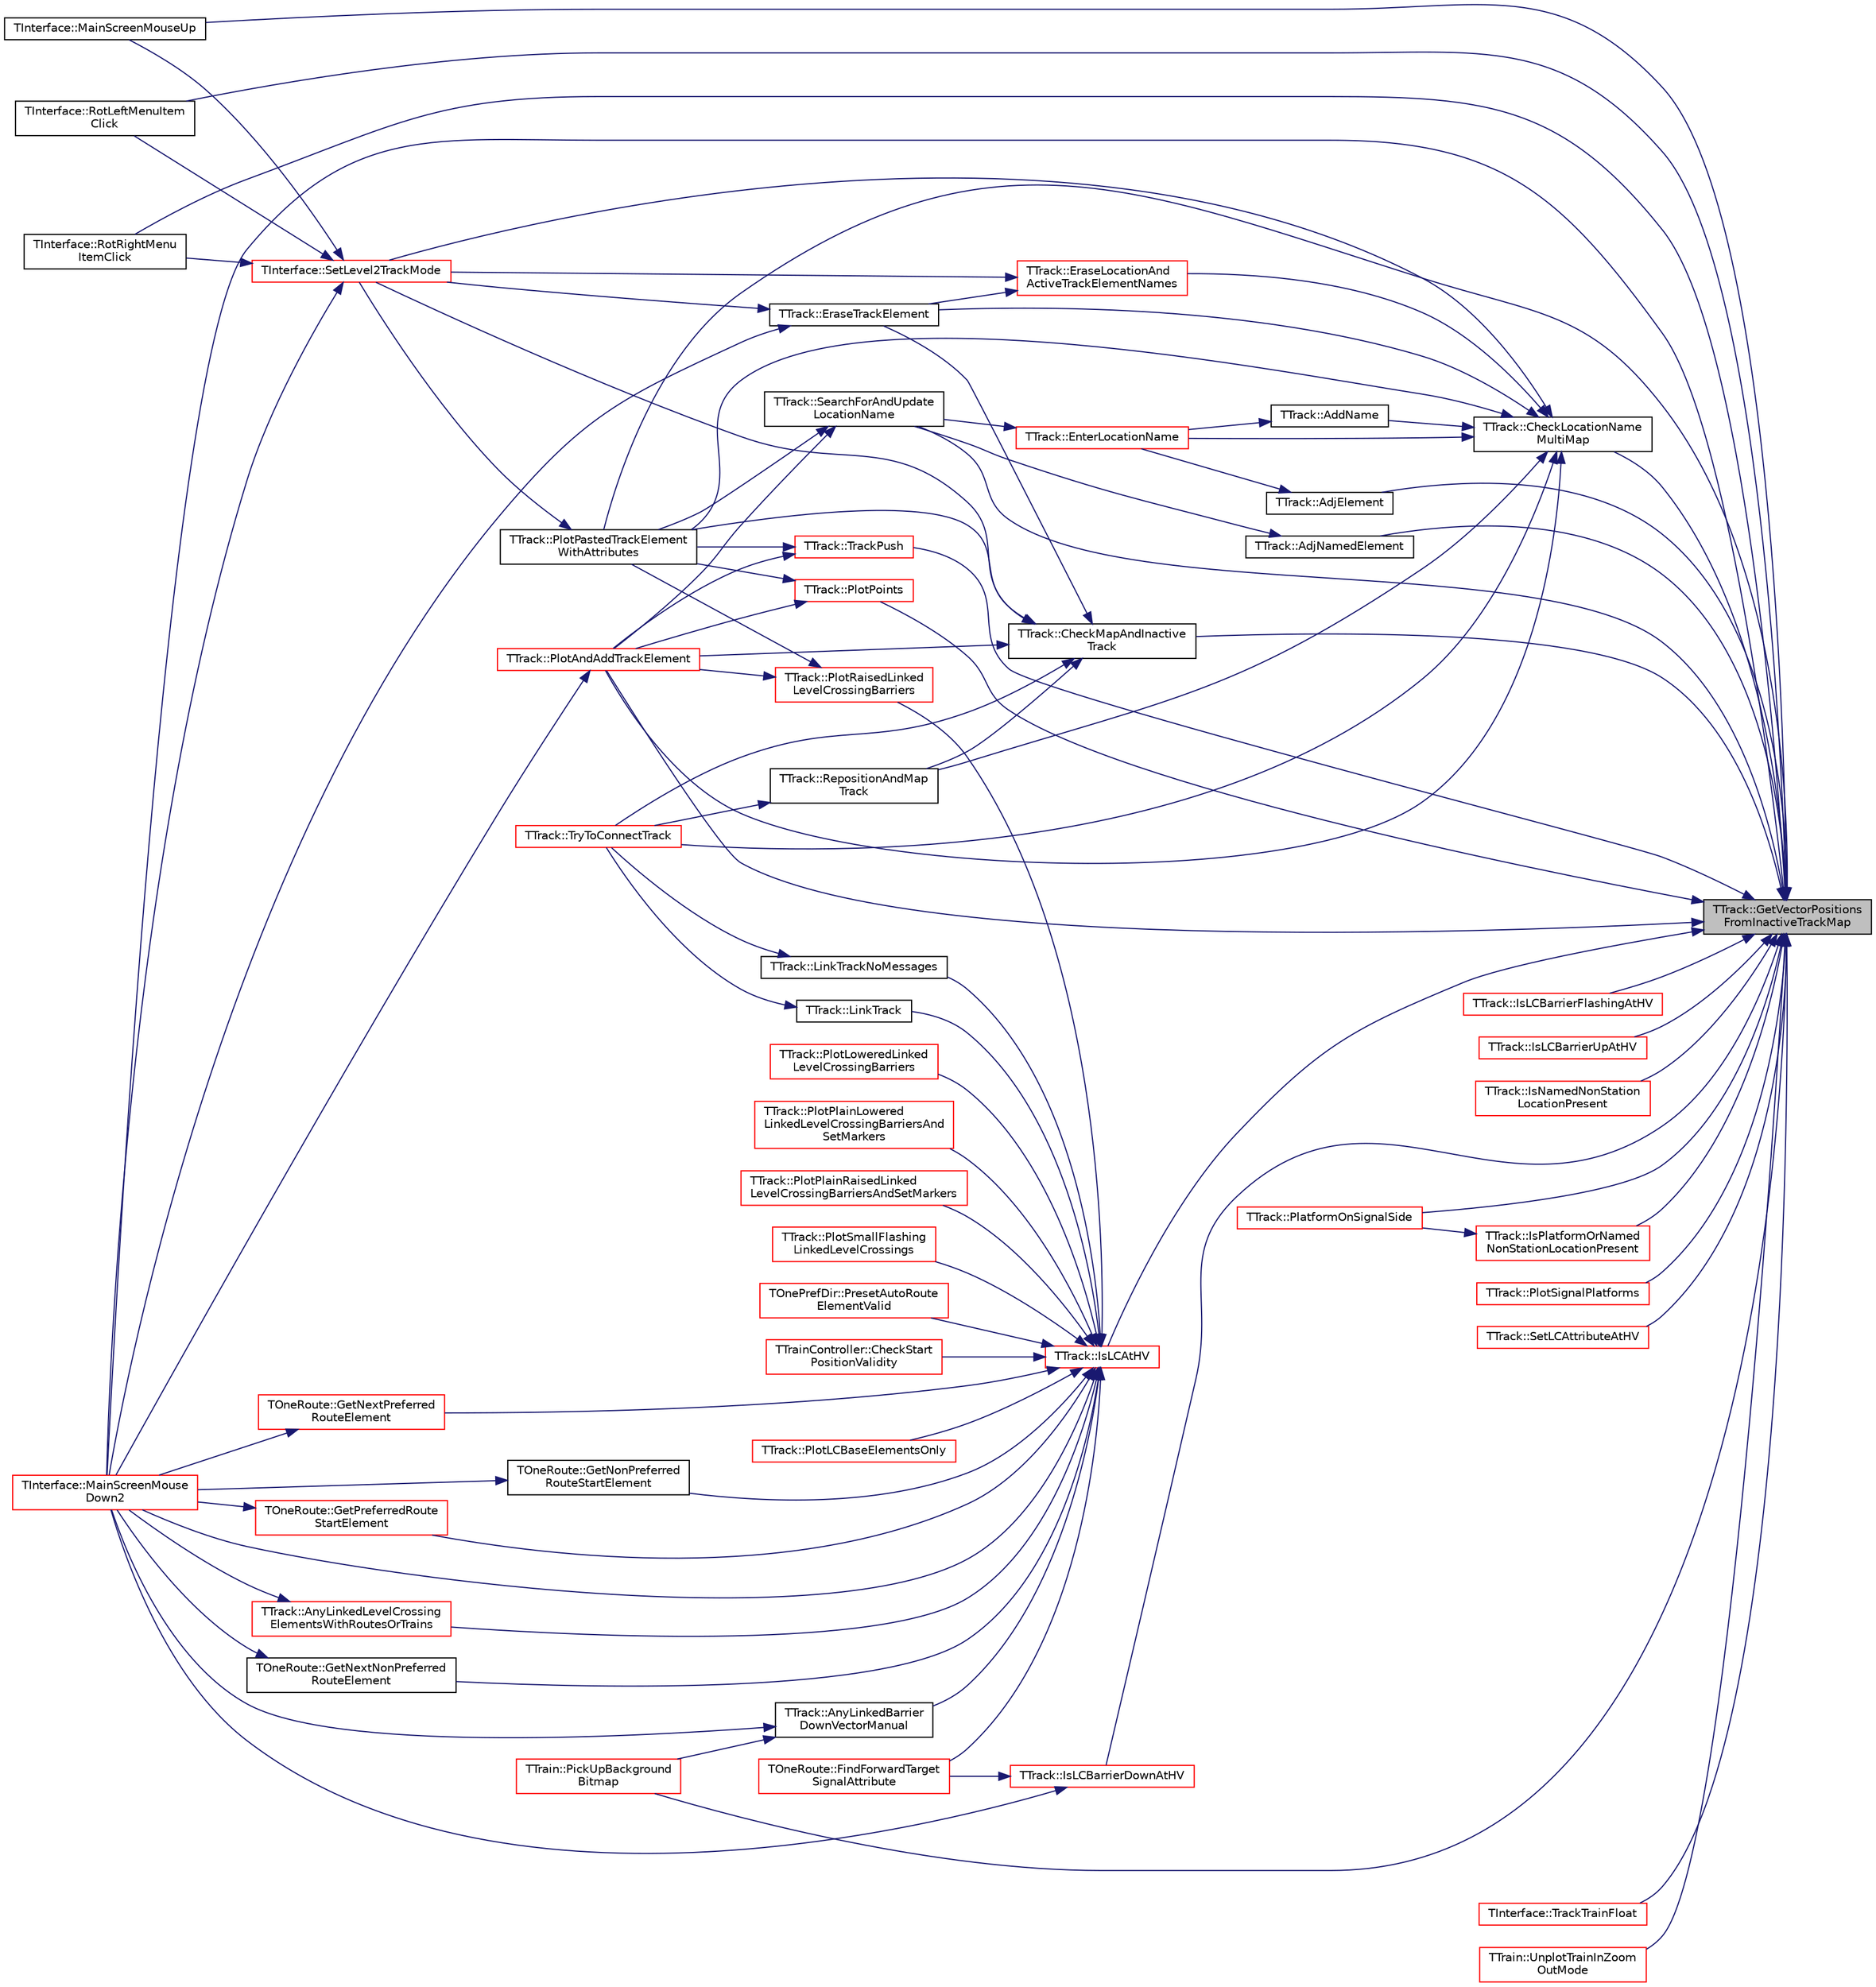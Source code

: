 digraph "TTrack::GetVectorPositionsFromInactiveTrackMap"
{
 // INTERACTIVE_SVG=YES
 // LATEX_PDF_SIZE
  edge [fontname="Helvetica",fontsize="10",labelfontname="Helvetica",labelfontsize="10"];
  node [fontname="Helvetica",fontsize="10",shape=record];
  rankdir="RL";
  Node1 [label="TTrack::GetVectorPositions\lFromInactiveTrackMap",height=0.2,width=0.4,color="black", fillcolor="grey75", style="filled", fontcolor="black",tooltip="Similar to GetVectorPositionFromTrackMap but for inactive elements, a pair is returned because there ..."];
  Node1 -> Node2 [dir="back",color="midnightblue",fontsize="10",style="solid",fontname="Helvetica"];
  Node2 [label="TTrack::AdjElement",height=0.2,width=0.4,color="black", fillcolor="white", style="filled",URL="$class_t_track.html#a607c6164af3158c328dd7c3ae25236c7",tooltip="Used during location naming to check for adjacent named elements to a given element at HLoc & VLoc wi..."];
  Node2 -> Node3 [dir="back",color="midnightblue",fontsize="10",style="solid",fontname="Helvetica"];
  Node3 [label="TTrack::EnterLocationName",height=0.2,width=0.4,color="red", fillcolor="white", style="filled",URL="$class_t_track.html#a433736aed04f76b3d0c39f0696c3bb18",tooltip="All platform, concourse, footcrossing & non-station named location elements are able to have a Locati..."];
  Node3 -> Node5 [dir="back",color="midnightblue",fontsize="10",style="solid",fontname="Helvetica"];
  Node5 [label="TTrack::SearchForAndUpdate\lLocationName",height=0.2,width=0.4,color="black", fillcolor="white", style="filled",URL="$class_t_track.html#a68519138e3b39b6ab9433cc9f7862c64",tooltip="Checks all locations that are adjacent to the one entered for linked named location elements."];
  Node5 -> Node6 [dir="back",color="midnightblue",fontsize="10",style="solid",fontname="Helvetica"];
  Node6 [label="TTrack::PlotAndAddTrackElement",height=0.2,width=0.4,color="red", fillcolor="white", style="filled",URL="$class_t_track.html#a4385335a5bb0891cdbf2b6d0f0aabdf2",tooltip="Called during track building or pasting, when an element identified by CurrentTag (i...."];
  Node6 -> Node7 [dir="back",color="midnightblue",fontsize="10",style="solid",fontname="Helvetica"];
  Node7 [label="TInterface::MainScreenMouse\lDown2",height=0.2,width=0.4,color="red", fillcolor="white", style="filled",URL="$class_t_interface.html#abf07d5edc1507de381825f17620748b2",tooltip="Called when mouse button clicked in zoom-in mode."];
  Node5 -> Node10 [dir="back",color="midnightblue",fontsize="10",style="solid",fontname="Helvetica"];
  Node10 [label="TTrack::PlotPastedTrackElement\lWithAttributes",height=0.2,width=0.4,color="black", fillcolor="white", style="filled",URL="$class_t_track.html#a9f93210292bf2423e0ac0d738adafe9e",tooltip="new at v2.2.0 - as PlotAndAddTrackElement but keeping speed & length attributes (for pasting) and als..."];
  Node10 -> Node11 [dir="back",color="midnightblue",fontsize="10",style="solid",fontname="Helvetica"];
  Node11 [label="TInterface::SetLevel2TrackMode",height=0.2,width=0.4,color="red", fillcolor="white", style="filled",URL="$class_t_interface.html#a19ee788122a66d7e97873159bf2e4e4b",tooltip="Sets the Level2TrackMode user mode, using the Level2TrackMode variable to determine the mode."];
  Node11 -> Node7 [dir="back",color="midnightblue",fontsize="10",style="solid",fontname="Helvetica"];
  Node11 -> Node27 [dir="back",color="midnightblue",fontsize="10",style="solid",fontname="Helvetica"];
  Node27 [label="TInterface::MainScreenMouseUp",height=0.2,width=0.4,color="black", fillcolor="white", style="filled",URL="$class_t_interface.html#a03280ee86df28a9a7cf4473cdf7b9f8b",tooltip=" "];
  Node11 -> Node36 [dir="back",color="midnightblue",fontsize="10",style="solid",fontname="Helvetica"];
  Node36 [label="TInterface::RotLeftMenuItem\lClick",height=0.2,width=0.4,color="black", fillcolor="white", style="filled",URL="$class_t_interface.html#a3cf2db0424e05908b20a97130895d056",tooltip=" "];
  Node11 -> Node37 [dir="back",color="midnightblue",fontsize="10",style="solid",fontname="Helvetica"];
  Node37 [label="TInterface::RotRightMenu\lItemClick",height=0.2,width=0.4,color="black", fillcolor="white", style="filled",URL="$class_t_interface.html#aa6e7359ece526e43589456e9a31851a0",tooltip=" "];
  Node1 -> Node110 [dir="back",color="midnightblue",fontsize="10",style="solid",fontname="Helvetica"];
  Node110 [label="TTrack::AdjNamedElement",height=0.2,width=0.4,color="black", fillcolor="white", style="filled",URL="$class_t_track.html#a96a3a6bcd38491f4f00ec2a585c6f170",tooltip="Used in SearchForAndUpdateLocationName to check for adjacent named elements to a given element at HLo..."];
  Node110 -> Node5 [dir="back",color="midnightblue",fontsize="10",style="solid",fontname="Helvetica"];
  Node1 -> Node111 [dir="back",color="midnightblue",fontsize="10",style="solid",fontname="Helvetica"];
  Node111 [label="TTrack::CheckLocationName\lMultiMap",height=0.2,width=0.4,color="black", fillcolor="white", style="filled",URL="$class_t_track.html#aaf3f48b8df9877499aaf4c05f804426c",tooltip="Validity test."];
  Node111 -> Node112 [dir="back",color="midnightblue",fontsize="10",style="solid",fontname="Helvetica"];
  Node112 [label="TTrack::AddName",height=0.2,width=0.4,color="black", fillcolor="white", style="filled",URL="$class_t_track.html#a306dfdff414c8edf6f974d21bd9b83ce",tooltip="TrackElement.LocationName becomes 'Name' (for active and inactive elements) and, if TrackElement is a..."];
  Node112 -> Node3 [dir="back",color="midnightblue",fontsize="10",style="solid",fontname="Helvetica"];
  Node111 -> Node3 [dir="back",color="midnightblue",fontsize="10",style="solid",fontname="Helvetica"];
  Node111 -> Node113 [dir="back",color="midnightblue",fontsize="10",style="solid",fontname="Helvetica"];
  Node113 [label="TTrack::EraseLocationAnd\lActiveTrackElementNames",height=0.2,width=0.4,color="red", fillcolor="white", style="filled",URL="$class_t_track.html#a13a1cc9770c8729d04ad4c0130f91634",tooltip="Examines LocationNameMultiMap and if the LocationName is found all elements at that H & V (in both ac..."];
  Node113 -> Node114 [dir="back",color="midnightblue",fontsize="10",style="solid",fontname="Helvetica"];
  Node114 [label="TTrack::EraseTrackElement",height=0.2,width=0.4,color="black", fillcolor="white", style="filled",URL="$class_t_track.html#aa7b58c83ca1743ad3e4607ac0af9c71c",tooltip="Erases all active and inactive track elements at HLocInput & VLocInput from the vectors,..."];
  Node114 -> Node7 [dir="back",color="midnightblue",fontsize="10",style="solid",fontname="Helvetica"];
  Node114 -> Node11 [dir="back",color="midnightblue",fontsize="10",style="solid",fontname="Helvetica"];
  Node113 -> Node11 [dir="back",color="midnightblue",fontsize="10",style="solid",fontname="Helvetica"];
  Node111 -> Node114 [dir="back",color="midnightblue",fontsize="10",style="solid",fontname="Helvetica"];
  Node111 -> Node6 [dir="back",color="midnightblue",fontsize="10",style="solid",fontname="Helvetica"];
  Node111 -> Node10 [dir="back",color="midnightblue",fontsize="10",style="solid",fontname="Helvetica"];
  Node111 -> Node115 [dir="back",color="midnightblue",fontsize="10",style="solid",fontname="Helvetica"];
  Node115 [label="TTrack::RepositionAndMap\lTrack",height=0.2,width=0.4,color="black", fillcolor="white", style="filled",URL="$class_t_track.html#a5e2e215fae5247206220d301c324e9a0",tooltip="When track is being built it is entered into the TrackVector in the order in which it is built,..."];
  Node115 -> Node116 [dir="back",color="midnightblue",fontsize="10",style="solid",fontname="Helvetica"];
  Node116 [label="TTrack::TryToConnectTrack",height=0.2,width=0.4,color="red", fillcolor="white", style="filled",URL="$class_t_track.html#ac1dc75f1df6278c62f13e23469b80982",tooltip="Handles all tasks associated with track linking, returns true if successful (see also LinkTrack & Lin..."];
  Node111 -> Node11 [dir="back",color="midnightblue",fontsize="10",style="solid",fontname="Helvetica"];
  Node111 -> Node116 [dir="back",color="midnightblue",fontsize="10",style="solid",fontname="Helvetica"];
  Node1 -> Node118 [dir="back",color="midnightblue",fontsize="10",style="solid",fontname="Helvetica"];
  Node118 [label="TTrack::CheckMapAndInactive\lTrack",height=0.2,width=0.4,color="black", fillcolor="white", style="filled",URL="$class_t_track.html#a6fa2d4f2c6c94e2c6b4f7218f5356108",tooltip="Validity test."];
  Node118 -> Node114 [dir="back",color="midnightblue",fontsize="10",style="solid",fontname="Helvetica"];
  Node118 -> Node6 [dir="back",color="midnightblue",fontsize="10",style="solid",fontname="Helvetica"];
  Node118 -> Node10 [dir="back",color="midnightblue",fontsize="10",style="solid",fontname="Helvetica"];
  Node118 -> Node115 [dir="back",color="midnightblue",fontsize="10",style="solid",fontname="Helvetica"];
  Node118 -> Node11 [dir="back",color="midnightblue",fontsize="10",style="solid",fontname="Helvetica"];
  Node118 -> Node116 [dir="back",color="midnightblue",fontsize="10",style="solid",fontname="Helvetica"];
  Node1 -> Node119 [dir="back",color="midnightblue",fontsize="10",style="solid",fontname="Helvetica"];
  Node119 [label="TTrack::IsLCAtHV",height=0.2,width=0.4,color="red", fillcolor="white", style="filled",URL="$class_t_track.html#a73e781d0ada0b77618b886557f79b115",tooltip="True if a level crossing is found at H & V."];
  Node119 -> Node120 [dir="back",color="midnightblue",fontsize="10",style="solid",fontname="Helvetica"];
  Node120 [label="TTrack::AnyLinkedBarrier\lDownVectorManual",height=0.2,width=0.4,color="black", fillcolor="white", style="filled",URL="$class_t_track.html#af0a13922e664c99defc573f080956bb9",tooltip="Checks BarrierDownVector and returns true if there is one that is linked to the LC at H & V positions..."];
  Node120 -> Node7 [dir="back",color="midnightblue",fontsize="10",style="solid",fontname="Helvetica"];
  Node120 -> Node121 [dir="back",color="midnightblue",fontsize="10",style="solid",fontname="Helvetica"];
  Node121 [label="TTrain::PickUpBackground\lBitmap",height=0.2,width=0.4,color="red", fillcolor="white", style="filled",URL="$class_t_train.html#af92ae73f1be23475e7ae424306cd4866",tooltip="Store the background bitmap pointer (BackgroundPtr - see above) prior to being overwritten by the tra..."];
  Node119 -> Node139 [dir="back",color="midnightblue",fontsize="10",style="solid",fontname="Helvetica"];
  Node139 [label="TTrack::AnyLinkedLevelCrossing\lElementsWithRoutesOrTrains",height=0.2,width=0.4,color="red", fillcolor="white", style="filled",URL="$class_t_track.html#a0a99f8e9b1b6fc3f629d6292f2e14308",tooltip="True if a route or train present on any linked level crossing element."];
  Node139 -> Node7 [dir="back",color="midnightblue",fontsize="10",style="solid",fontname="Helvetica"];
  Node119 -> Node140 [dir="back",color="midnightblue",fontsize="10",style="solid",fontname="Helvetica"];
  Node140 [label="TTrainController::CheckStart\lPositionValidity",height=0.2,width=0.4,color="red", fillcolor="white", style="filled",URL="$class_t_train_controller.html#a5c9711cc69c8332cf7db5e0b2696ca45",tooltip="A timetable validation function where train starting positions are checked for validity,..."];
  Node119 -> Node146 [dir="back",color="midnightblue",fontsize="10",style="solid",fontname="Helvetica"];
  Node146 [label="TOneRoute::FindForwardTarget\lSignalAttribute",height=0.2,width=0.4,color="red", fillcolor="white", style="filled",URL="$class_t_one_route.html#a8c15c59f761de0119fa17c44b18933d0",tooltip="Used when setting signal aspects for a route by working forwards through the route to see what the ne..."];
  Node119 -> Node159 [dir="back",color="midnightblue",fontsize="10",style="solid",fontname="Helvetica"];
  Node159 [label="TOneRoute::GetNextNonPreferred\lRouteElement",height=0.2,width=0.4,color="black", fillcolor="white", style="filled",URL="$class_t_one_route.html#a5ce1c3a064a656ca764b5ed98c63151a",tooltip="Try to find a set of linked tracks between the route start element and the one at HLoc & VLoc...."];
  Node159 -> Node7 [dir="back",color="midnightblue",fontsize="10",style="solid",fontname="Helvetica"];
  Node119 -> Node160 [dir="back",color="midnightblue",fontsize="10",style="solid",fontname="Helvetica"];
  Node160 [label="TOneRoute::GetNextPreferred\lRouteElement",height=0.2,width=0.4,color="red", fillcolor="white", style="filled",URL="$class_t_one_route.html#a974ac7ab4cb5e6a5df33a3d7b3563315",tooltip="Try to find a set of linked tracks that lie on preferred directions between the route start element a..."];
  Node160 -> Node7 [dir="back",color="midnightblue",fontsize="10",style="solid",fontname="Helvetica"];
  Node119 -> Node161 [dir="back",color="midnightblue",fontsize="10",style="solid",fontname="Helvetica"];
  Node161 [label="TOneRoute::GetNonPreferred\lRouteStartElement",height=0.2,width=0.4,color="black", fillcolor="white", style="filled",URL="$class_t_one_route.html#a13dd08bfcc95ea1296f9ac4fd699e94d",tooltip="Set the starting conditions for a non-preferred (i.e. unrestricted) route selection beginning on HLoc..."];
  Node161 -> Node7 [dir="back",color="midnightblue",fontsize="10",style="solid",fontname="Helvetica"];
  Node119 -> Node162 [dir="back",color="midnightblue",fontsize="10",style="solid",fontname="Helvetica"];
  Node162 [label="TOneRoute::GetPreferredRoute\lStartElement",height=0.2,width=0.4,color="red", fillcolor="white", style="filled",URL="$class_t_one_route.html#ab7ac58fe51393873e9054ffa724bc118",tooltip="Set the starting conditions for a preferred direction or automatic signal route selection beginning o..."];
  Node162 -> Node7 [dir="back",color="midnightblue",fontsize="10",style="solid",fontname="Helvetica"];
  Node119 -> Node163 [dir="back",color="midnightblue",fontsize="10",style="solid",fontname="Helvetica"];
  Node163 [label="TTrack::LinkTrack",height=0.2,width=0.4,color="black", fillcolor="white", style="filled",URL="$class_t_track.html#a17b6095b0c8de0e1493eeebd6d534247",tooltip="Attempt to link the track and return true if successful, if unsuccessful return error flag and positi..."];
  Node163 -> Node116 [dir="back",color="midnightblue",fontsize="10",style="solid",fontname="Helvetica"];
  Node119 -> Node164 [dir="back",color="midnightblue",fontsize="10",style="solid",fontname="Helvetica"];
  Node164 [label="TTrack::LinkTrackNoMessages",height=0.2,width=0.4,color="black", fillcolor="white", style="filled",URL="$class_t_track.html#a42f410832651458a4a34769ef95be51b",tooltip="Attempt to link the track and return true if successful, don't issue any screen messages...."];
  Node164 -> Node116 [dir="back",color="midnightblue",fontsize="10",style="solid",fontname="Helvetica"];
  Node119 -> Node7 [dir="back",color="midnightblue",fontsize="10",style="solid",fontname="Helvetica"];
  Node119 -> Node165 [dir="back",color="midnightblue",fontsize="10",style="solid",fontname="Helvetica"];
  Node165 [label="TTrack::PlotLCBaseElementsOnly",height=0.2,width=0.4,color="red", fillcolor="white", style="filled",URL="$class_t_track.html#af3d75ea89bb62053003b7b1aaeeda15b",tooltip="Just replot the basic track elements at a level crossing (for flashing)"];
  Node119 -> Node166 [dir="back",color="midnightblue",fontsize="10",style="solid",fontname="Helvetica"];
  Node166 [label="TTrack::PlotLoweredLinked\lLevelCrossingBarriers",height=0.2,width=0.4,color="red", fillcolor="white", style="filled",URL="$class_t_track.html#a43db60c0e61f80db5e529aa926742818",tooltip="Plot & open (to trains) all level crossings linked to TrackElement (Manual true = manually lowered,..."];
  Node119 -> Node167 [dir="back",color="midnightblue",fontsize="10",style="solid",fontname="Helvetica"];
  Node167 [label="TTrack::PlotPlainLowered\lLinkedLevelCrossingBarriersAnd\lSetMarkers",height=0.2,width=0.4,color="red", fillcolor="white", style="filled",URL="$class_t_track.html#ad8a74040f61dffb16633deea5054deef",tooltip="Plot LC elements without any base elements, and set LCPlotted true - used in ClearandRebuildRailway (..."];
  Node119 -> Node182 [dir="back",color="midnightblue",fontsize="10",style="solid",fontname="Helvetica"];
  Node182 [label="TTrack::PlotPlainRaisedLinked\lLevelCrossingBarriersAndSetMarkers",height=0.2,width=0.4,color="red", fillcolor="white", style="filled",URL="$class_t_track.html#a1f59015a92ef00604156a44011b4f4c8",tooltip="Plot LC elements without any base elements, and set LCPlotted true - used in ClearandRebuildRailway."];
  Node119 -> Node183 [dir="back",color="midnightblue",fontsize="10",style="solid",fontname="Helvetica"];
  Node183 [label="TTrack::PlotRaisedLinked\lLevelCrossingBarriers",height=0.2,width=0.4,color="red", fillcolor="white", style="filled",URL="$class_t_track.html#adbaf9ab8b709af9d194603892ac91133",tooltip="Plot & close (to trains) all level crossings linked to TrackElement - always plots as red - auto."];
  Node183 -> Node6 [dir="back",color="midnightblue",fontsize="10",style="solid",fontname="Helvetica"];
  Node183 -> Node10 [dir="back",color="midnightblue",fontsize="10",style="solid",fontname="Helvetica"];
  Node119 -> Node184 [dir="back",color="midnightblue",fontsize="10",style="solid",fontname="Helvetica"];
  Node184 [label="TTrack::PlotSmallFlashing\lLinkedLevelCrossings",height=0.2,width=0.4,color="red", fillcolor="white", style="filled",URL="$class_t_track.html#aa15b97be2974589f11b8d56e741f7a59",tooltip="Plots either a LC or a blank element to flash manual LCs in zoomout mode."];
  Node119 -> Node185 [dir="back",color="midnightblue",fontsize="10",style="solid",fontname="Helvetica"];
  Node185 [label="TOnePrefDir::PresetAutoRoute\lElementValid",height=0.2,width=0.4,color="red", fillcolor="white", style="filled",URL="$class_t_one_pref_dir.html#ab35c683ba0ec156d19d4db991046b7d2",tooltip="Checks ElementIn and returns true only if a single prefdir set at that H&V, with EntryPos giving entr..."];
  Node1 -> Node191 [dir="back",color="midnightblue",fontsize="10",style="solid",fontname="Helvetica"];
  Node191 [label="TTrack::IsLCBarrierDownAtHV",height=0.2,width=0.4,color="red", fillcolor="white", style="filled",URL="$class_t_track.html#aad258b17c96ace0dbbad3754eb743274",tooltip="True if an open (to trains) level crossing is found at H & V."];
  Node191 -> Node146 [dir="back",color="midnightblue",fontsize="10",style="solid",fontname="Helvetica"];
  Node191 -> Node7 [dir="back",color="midnightblue",fontsize="10",style="solid",fontname="Helvetica"];
  Node1 -> Node192 [dir="back",color="midnightblue",fontsize="10",style="solid",fontname="Helvetica"];
  Node192 [label="TTrack::IsLCBarrierFlashingAtHV",height=0.2,width=0.4,color="red", fillcolor="white", style="filled",URL="$class_t_track.html#a96468affb70f97173d882afefbec9fb2",tooltip="True if barrier is in process of opening or closing at H & V."];
  Node1 -> Node194 [dir="back",color="midnightblue",fontsize="10",style="solid",fontname="Helvetica"];
  Node194 [label="TTrack::IsLCBarrierUpAtHV",height=0.2,width=0.4,color="red", fillcolor="white", style="filled",URL="$class_t_track.html#a7331fe3693d4a1f2aa76817e66fba995",tooltip="True if a closed (to trains) level crossing is found at H & V."];
  Node1 -> Node195 [dir="back",color="midnightblue",fontsize="10",style="solid",fontname="Helvetica"];
  Node195 [label="TTrack::IsNamedNonStation\lLocationPresent",height=0.2,width=0.4,color="red", fillcolor="white", style="filled",URL="$class_t_track.html#a7867a4b41fbc25f35eccab0b03cab9ed",tooltip="True if a non-station named location at HLoc & VLoc."];
  Node1 -> Node197 [dir="back",color="midnightblue",fontsize="10",style="solid",fontname="Helvetica"];
  Node197 [label="TTrack::IsPlatformOrNamed\lNonStationLocationPresent",height=0.2,width=0.4,color="red", fillcolor="white", style="filled",URL="$class_t_track.html#adbec6561f4ecd2fa1dabf3e41502b085",tooltip="True if a non-station named location or platform at HLoc & VLoc."];
  Node197 -> Node198 [dir="back",color="midnightblue",fontsize="10",style="solid",fontname="Helvetica"];
  Node198 [label="TTrack::PlatformOnSignalSide",height=0.2,width=0.4,color="red", fillcolor="white", style="filled",URL="$class_t_track.html#a7c2888cb7acea2b9c65c5f9cc538df66",tooltip="Check whether there is a platform present at HLoc & VLoc at the same side as the signal represented b..."];
  Node1 -> Node7 [dir="back",color="midnightblue",fontsize="10",style="solid",fontname="Helvetica"];
  Node1 -> Node27 [dir="back",color="midnightblue",fontsize="10",style="solid",fontname="Helvetica"];
  Node1 -> Node121 [dir="back",color="midnightblue",fontsize="10",style="solid",fontname="Helvetica"];
  Node1 -> Node198 [dir="back",color="midnightblue",fontsize="10",style="solid",fontname="Helvetica"];
  Node1 -> Node6 [dir="back",color="midnightblue",fontsize="10",style="solid",fontname="Helvetica"];
  Node1 -> Node10 [dir="back",color="midnightblue",fontsize="10",style="solid",fontname="Helvetica"];
  Node1 -> Node206 [dir="back",color="midnightblue",fontsize="10",style="solid",fontname="Helvetica"];
  Node206 [label="TTrack::PlotPoints",height=0.2,width=0.4,color="red", fillcolor="white", style="filled",URL="$class_t_track.html#af56adb319c7003b8ddac8e55afaee3d2",tooltip="Plot points on screen according to how they are set (Attribute value), or, with both fillets if BothF..."];
  Node206 -> Node6 [dir="back",color="midnightblue",fontsize="10",style="solid",fontname="Helvetica"];
  Node206 -> Node10 [dir="back",color="midnightblue",fontsize="10",style="solid",fontname="Helvetica"];
  Node1 -> Node209 [dir="back",color="midnightblue",fontsize="10",style="solid",fontname="Helvetica"];
  Node209 [label="TTrack::PlotSignalPlatforms",height=0.2,width=0.4,color="red", fillcolor="white", style="filled",URL="$class_t_track.html#a2830b22db25712a80fa55b1546b5df9b",tooltip="Plot platforms if any for a signal graphic - plotted before signal so shows through transparent signa..."];
  Node1 -> Node36 [dir="back",color="midnightblue",fontsize="10",style="solid",fontname="Helvetica"];
  Node1 -> Node37 [dir="back",color="midnightblue",fontsize="10",style="solid",fontname="Helvetica"];
  Node1 -> Node5 [dir="back",color="midnightblue",fontsize="10",style="solid",fontname="Helvetica"];
  Node1 -> Node212 [dir="back",color="midnightblue",fontsize="10",style="solid",fontname="Helvetica"];
  Node212 [label="TTrack::SetLCAttributeAtHV",height=0.2,width=0.4,color="red", fillcolor="white", style="filled",URL="$class_t_track.html#a43c4adf8324c465b90bad0a4dd6761a2",tooltip="Set LC attribute at H & V; 0=closed to trains, 1 = open to trains, 2 = changing state = closed to tra..."];
  Node1 -> Node213 [dir="back",color="midnightblue",fontsize="10",style="solid",fontname="Helvetica"];
  Node213 [label="TTrack::TrackPush",height=0.2,width=0.4,color="red", fillcolor="white", style="filled",URL="$class_t_track.html#a2d8f9445f873689b8e71d3f8efc7c7d3",tooltip="Insert TrackElement into the relevant vector and map, and, if named, insert the name in LocationNameM..."];
  Node213 -> Node6 [dir="back",color="midnightblue",fontsize="10",style="solid",fontname="Helvetica"];
  Node213 -> Node10 [dir="back",color="midnightblue",fontsize="10",style="solid",fontname="Helvetica"];
  Node1 -> Node214 [dir="back",color="midnightblue",fontsize="10",style="solid",fontname="Helvetica"];
  Node214 [label="TInterface::TrackTrainFloat",height=0.2,width=0.4,color="red", fillcolor="white", style="filled",URL="$class_t_interface.html#a9aaa19d39382a32701d7ded3b8c1802b",tooltip="Controls the floating window function, called during the ClockTimer2 function."];
  Node1 -> Node215 [dir="back",color="midnightblue",fontsize="10",style="solid",fontname="Helvetica"];
  Node215 [label="TTrain::UnplotTrainInZoom\lOutMode",height=0.2,width=0.4,color="red", fillcolor="white", style="filled",URL="$class_t_train.html#a439d2809c762a0981908a3b8a49520f2",tooltip="Unplot train from screen in zoomed-out mode."];
}
